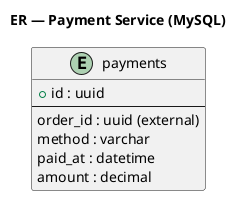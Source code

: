 @startuml Payments_ER
title ER — Payment Service (MySQL)

entity "payments" as PAY {
  + id : uuid
  --
  order_id : uuid (external)
  method : varchar
  paid_at : datetime
  amount : decimal
}

@enduml

